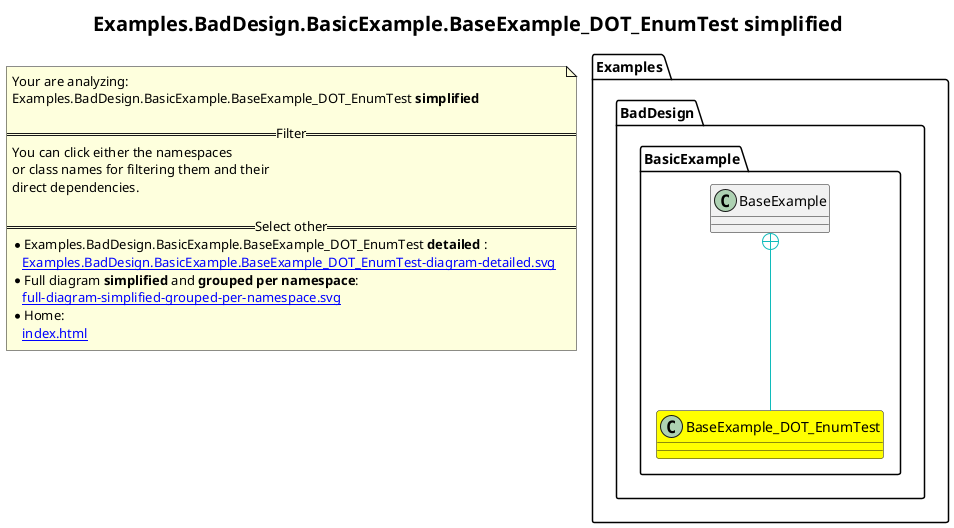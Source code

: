 @startuml
skinparam linetype ortho
title <size:20>Examples.BadDesign.BasicExample.BaseExample_DOT_EnumTest **simplified** </size>
note "Your are analyzing:\nExamples.BadDesign.BasicExample.BaseExample_DOT_EnumTest **simplified** \n\n==Filter==\nYou can click either the namespaces \nor class names for filtering them and their\ndirect dependencies.\n\n==Select other==\n* Examples.BadDesign.BasicExample.BaseExample_DOT_EnumTest **detailed** :\n   [[Examples.BadDesign.BasicExample.BaseExample_DOT_EnumTest-diagram-detailed.svg]]\n* Full diagram **simplified** and **grouped per namespace**:\n   [[full-diagram-simplified-grouped-per-namespace.svg]]\n* Home:\n   [[index.html]]" as FloatingNote
    class Examples.BadDesign.BasicExample.BaseExample_DOT_EnumTest [[Examples.BadDesign.BasicExample.BaseExample_DOT_EnumTest-diagram-simplified.svg]] #yellow {
    }
    class Examples.BadDesign.BasicExample.BaseExample [[Examples.BadDesign.BasicExample.BaseExample-diagram-simplified.svg]]  {
    }
 ' *************************************** 
 ' *************************************** 
 ' *************************************** 
' Class relations extracted from namespace:
' Examples.BadDesign.BasicExample
Examples.BadDesign.BasicExample.BaseExample +-[#10BBBB]- Examples.BadDesign.BasicExample.BaseExample_DOT_EnumTest 
@enduml